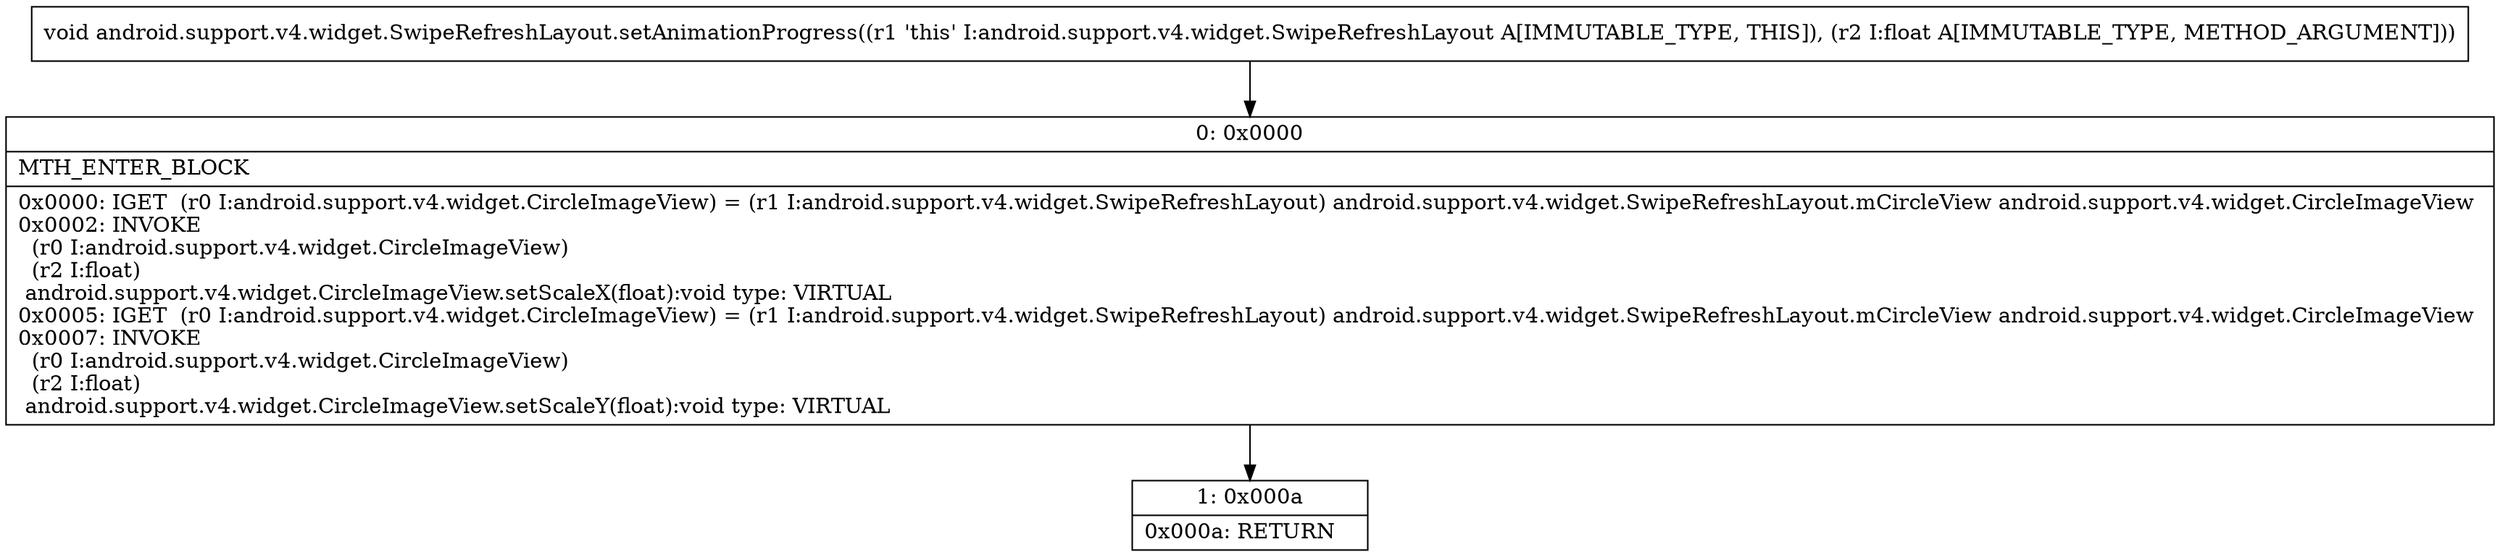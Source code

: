 digraph "CFG forandroid.support.v4.widget.SwipeRefreshLayout.setAnimationProgress(F)V" {
Node_0 [shape=record,label="{0\:\ 0x0000|MTH_ENTER_BLOCK\l|0x0000: IGET  (r0 I:android.support.v4.widget.CircleImageView) = (r1 I:android.support.v4.widget.SwipeRefreshLayout) android.support.v4.widget.SwipeRefreshLayout.mCircleView android.support.v4.widget.CircleImageView \l0x0002: INVOKE  \l  (r0 I:android.support.v4.widget.CircleImageView)\l  (r2 I:float)\l android.support.v4.widget.CircleImageView.setScaleX(float):void type: VIRTUAL \l0x0005: IGET  (r0 I:android.support.v4.widget.CircleImageView) = (r1 I:android.support.v4.widget.SwipeRefreshLayout) android.support.v4.widget.SwipeRefreshLayout.mCircleView android.support.v4.widget.CircleImageView \l0x0007: INVOKE  \l  (r0 I:android.support.v4.widget.CircleImageView)\l  (r2 I:float)\l android.support.v4.widget.CircleImageView.setScaleY(float):void type: VIRTUAL \l}"];
Node_1 [shape=record,label="{1\:\ 0x000a|0x000a: RETURN   \l}"];
MethodNode[shape=record,label="{void android.support.v4.widget.SwipeRefreshLayout.setAnimationProgress((r1 'this' I:android.support.v4.widget.SwipeRefreshLayout A[IMMUTABLE_TYPE, THIS]), (r2 I:float A[IMMUTABLE_TYPE, METHOD_ARGUMENT])) }"];
MethodNode -> Node_0;
Node_0 -> Node_1;
}

